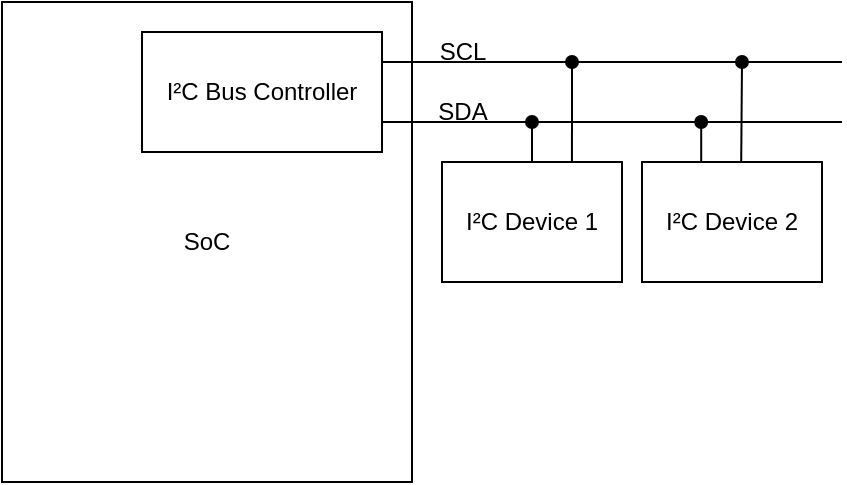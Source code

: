 <mxfile version="28.0.7">
  <diagram name="Page-1" id="3FkxMmLRZrz4qnitaT7h">
    <mxGraphModel dx="469" dy="267" grid="1" gridSize="10" guides="1" tooltips="1" connect="1" arrows="1" fold="1" page="1" pageScale="1" pageWidth="850" pageHeight="1100" math="0" shadow="0">
      <root>
        <mxCell id="0" />
        <mxCell id="1" parent="0" />
        <mxCell id="6xHJKnRAwIOQYQ1JPEtI-2" value="I²C Device 1" style="rounded=0;whiteSpace=wrap;html=1;" vertex="1" parent="1">
          <mxGeometry x="440" y="430" width="90" height="60" as="geometry" />
        </mxCell>
        <mxCell id="6xHJKnRAwIOQYQ1JPEtI-3" value="SoC" style="rounded=0;whiteSpace=wrap;html=1;" vertex="1" parent="1">
          <mxGeometry x="220" y="350" width="205" height="240" as="geometry" />
        </mxCell>
        <mxCell id="6xHJKnRAwIOQYQ1JPEtI-14" value="SCL" style="text;html=1;align=center;verticalAlign=middle;resizable=0;points=[];autosize=1;strokeColor=none;fillColor=none;" vertex="1" parent="1">
          <mxGeometry x="425" y="360" width="50" height="30" as="geometry" />
        </mxCell>
        <mxCell id="6xHJKnRAwIOQYQ1JPEtI-17" value="I²C Device 2" style="rounded=0;whiteSpace=wrap;html=1;" vertex="1" parent="1">
          <mxGeometry x="540" y="430" width="90" height="60" as="geometry" />
        </mxCell>
        <mxCell id="6xHJKnRAwIOQYQ1JPEtI-19" value="" style="endArrow=none;html=1;rounded=0;exitX=1;exitY=0.25;exitDx=0;exitDy=0;" edge="1" parent="1" source="6xHJKnRAwIOQYQ1JPEtI-1">
          <mxGeometry width="50" height="50" relative="1" as="geometry">
            <mxPoint x="560" y="410" as="sourcePoint" />
            <mxPoint x="640" y="380" as="targetPoint" />
            <Array as="points" />
          </mxGeometry>
        </mxCell>
        <mxCell id="6xHJKnRAwIOQYQ1JPEtI-20" value="SDA" style="text;html=1;align=center;verticalAlign=middle;resizable=0;points=[];autosize=1;strokeColor=none;fillColor=none;" vertex="1" parent="1">
          <mxGeometry x="425" y="390" width="50" height="30" as="geometry" />
        </mxCell>
        <mxCell id="6xHJKnRAwIOQYQ1JPEtI-21" value="" style="endArrow=oval;html=1;rounded=0;exitX=0.5;exitY=0;exitDx=0;exitDy=0;strokeWidth=1;endFill=1;" edge="1" parent="1" source="6xHJKnRAwIOQYQ1JPEtI-2">
          <mxGeometry width="50" height="50" relative="1" as="geometry">
            <mxPoint x="410" y="460" as="sourcePoint" />
            <mxPoint x="485" y="410" as="targetPoint" />
          </mxGeometry>
        </mxCell>
        <mxCell id="6xHJKnRAwIOQYQ1JPEtI-23" value="" style="endArrow=oval;html=1;rounded=0;exitX=0.722;exitY=-0.003;exitDx=0;exitDy=0;exitPerimeter=0;strokeWidth=1;endFill=1;" edge="1" parent="1" source="6xHJKnRAwIOQYQ1JPEtI-2">
          <mxGeometry width="50" height="50" relative="1" as="geometry">
            <mxPoint x="505" y="420" as="sourcePoint" />
            <mxPoint x="505" y="380" as="targetPoint" />
          </mxGeometry>
        </mxCell>
        <mxCell id="6xHJKnRAwIOQYQ1JPEtI-24" value="" style="endArrow=oval;html=1;rounded=0;exitX=0.5;exitY=0;exitDx=0;exitDy=0;strokeWidth=1;endFill=1;" edge="1" parent="1">
          <mxGeometry width="50" height="50" relative="1" as="geometry">
            <mxPoint x="569.6" y="430" as="sourcePoint" />
            <mxPoint x="569.6" y="410" as="targetPoint" />
          </mxGeometry>
        </mxCell>
        <mxCell id="6xHJKnRAwIOQYQ1JPEtI-25" value="" style="endArrow=oval;html=1;rounded=0;exitX=0.722;exitY=-0.003;exitDx=0;exitDy=0;exitPerimeter=0;strokeWidth=1;endFill=1;" edge="1" parent="1">
          <mxGeometry width="50" height="50" relative="1" as="geometry">
            <mxPoint x="589.6" y="430" as="sourcePoint" />
            <mxPoint x="590" y="380" as="targetPoint" />
          </mxGeometry>
        </mxCell>
        <mxCell id="6xHJKnRAwIOQYQ1JPEtI-1" value="I²C Bus Controller" style="rounded=0;whiteSpace=wrap;html=1;" vertex="1" parent="1">
          <mxGeometry x="290" y="365" width="120" height="60" as="geometry" />
        </mxCell>
        <mxCell id="6xHJKnRAwIOQYQ1JPEtI-10" value="" style="endArrow=none;html=1;rounded=0;exitX=1;exitY=0.75;exitDx=0;exitDy=0;" edge="1" parent="1" source="6xHJKnRAwIOQYQ1JPEtI-1">
          <mxGeometry width="50" height="50" relative="1" as="geometry">
            <mxPoint x="425.24" y="540.54" as="sourcePoint" />
            <mxPoint x="640" y="410" as="targetPoint" />
            <Array as="points" />
          </mxGeometry>
        </mxCell>
      </root>
    </mxGraphModel>
  </diagram>
</mxfile>
